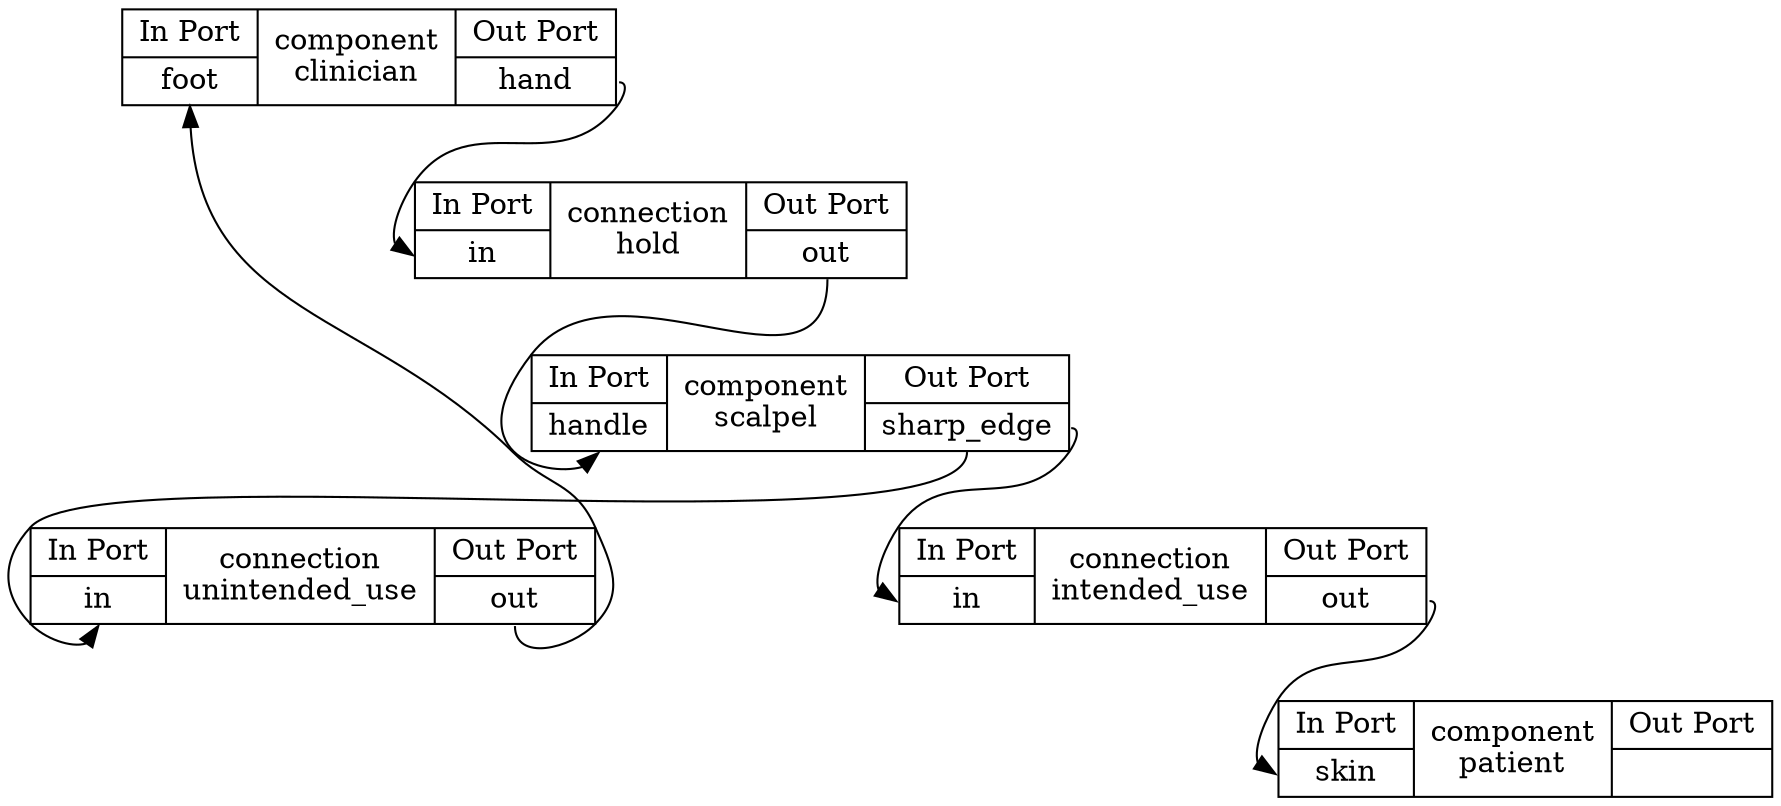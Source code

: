 digraph "component:$$AWAS#scenario_drop_scalpel_Instance" {

  rankdir=TB

   "component:$$AWAS$scenario_drop_scalpel_Instance#clinician" [label="{In Port|<foot>foot} |component\nclinician|{Out Port|<hand>hand} ",  shape="record"] 
   "component:$$AWAS$scenario_drop_scalpel_Instance#patient" [label="{In Port|<skin>skin} |component\npatient|{Out Port|} ",  shape="record"] 
   "component:$$AWAS$scenario_drop_scalpel_Instance#scalpel" [label="{In Port|<handle>handle} |component\nscalpel|{Out Port|<sharp_edge>sharp_edge} ",  shape="record"] 
   "connection:$$AWAS$scenario_drop_scalpel_Instance#hold" [label="{In Port|<in>in} |connection\nhold|{Out Port|<out>out} ",  shape="record"] 
   "connection:$$AWAS$scenario_drop_scalpel_Instance#intended_use" [label="{In Port|<in>in} |connection\nintended_use|{Out Port|<out>out} ",  shape="record"] 
   "connection:$$AWAS$scenario_drop_scalpel_Instance#unintended_use" [label="{In Port|<in>in} |connection\nunintended_use|{Out Port|<out>out} ",  shape="record"] 

   "component:$$AWAS$scenario_drop_scalpel_Instance#clinician" -> "connection:$$AWAS$scenario_drop_scalpel_Instance#hold" [headport=in, tailport=hand] 
   "component:$$AWAS$scenario_drop_scalpel_Instance#scalpel" -> "connection:$$AWAS$scenario_drop_scalpel_Instance#intended_use" [headport=in, tailport=sharp_edge] 
   "component:$$AWAS$scenario_drop_scalpel_Instance#scalpel" -> "connection:$$AWAS$scenario_drop_scalpel_Instance#unintended_use" [headport=in, tailport=sharp_edge] 
   "connection:$$AWAS$scenario_drop_scalpel_Instance#hold" -> "component:$$AWAS$scenario_drop_scalpel_Instance#scalpel" [headport=handle, tailport=out] 
   "connection:$$AWAS$scenario_drop_scalpel_Instance#intended_use" -> "component:$$AWAS$scenario_drop_scalpel_Instance#patient" [headport=skin, tailport=out] 
   "connection:$$AWAS$scenario_drop_scalpel_Instance#unintended_use" -> "component:$$AWAS$scenario_drop_scalpel_Instance#clinician" [headport=foot, tailport=out] 

}